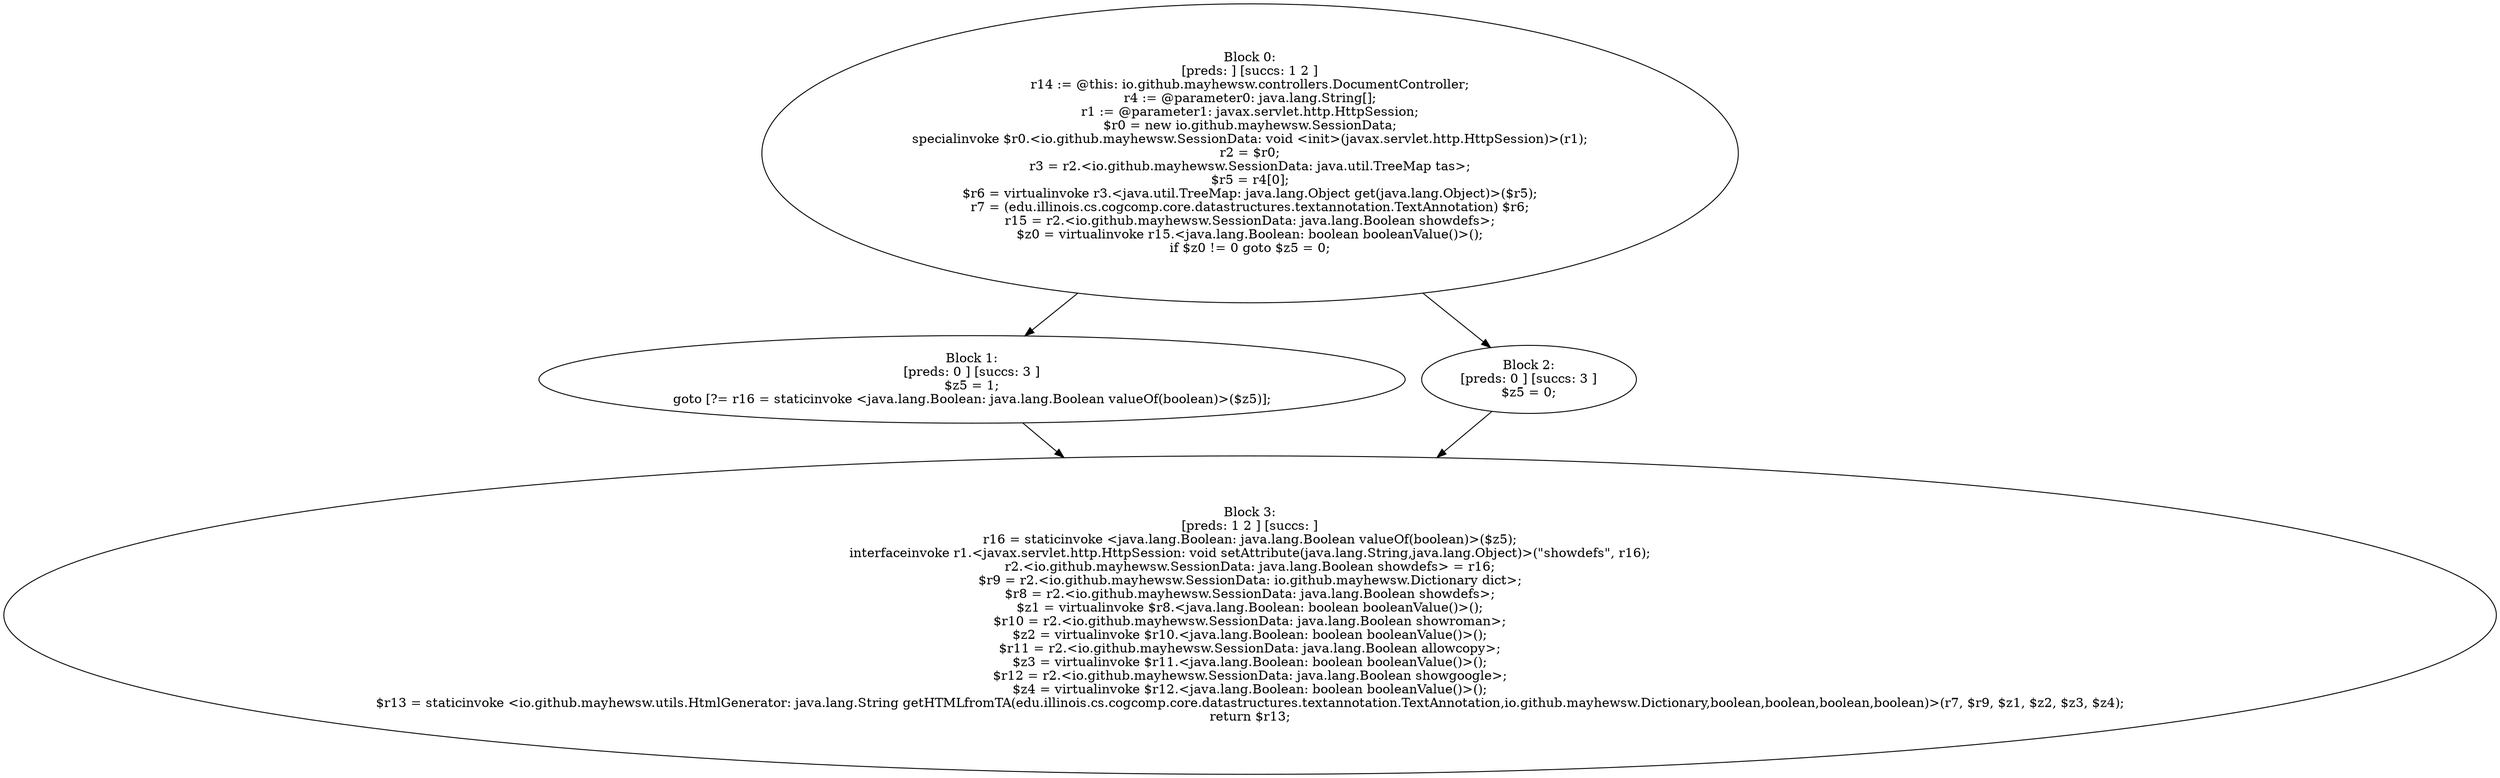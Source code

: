 digraph "unitGraph" {
    "Block 0:
[preds: ] [succs: 1 2 ]
r14 := @this: io.github.mayhewsw.controllers.DocumentController;
r4 := @parameter0: java.lang.String[];
r1 := @parameter1: javax.servlet.http.HttpSession;
$r0 = new io.github.mayhewsw.SessionData;
specialinvoke $r0.<io.github.mayhewsw.SessionData: void <init>(javax.servlet.http.HttpSession)>(r1);
r2 = $r0;
r3 = r2.<io.github.mayhewsw.SessionData: java.util.TreeMap tas>;
$r5 = r4[0];
$r6 = virtualinvoke r3.<java.util.TreeMap: java.lang.Object get(java.lang.Object)>($r5);
r7 = (edu.illinois.cs.cogcomp.core.datastructures.textannotation.TextAnnotation) $r6;
r15 = r2.<io.github.mayhewsw.SessionData: java.lang.Boolean showdefs>;
$z0 = virtualinvoke r15.<java.lang.Boolean: boolean booleanValue()>();
if $z0 != 0 goto $z5 = 0;
"
    "Block 1:
[preds: 0 ] [succs: 3 ]
$z5 = 1;
goto [?= r16 = staticinvoke <java.lang.Boolean: java.lang.Boolean valueOf(boolean)>($z5)];
"
    "Block 2:
[preds: 0 ] [succs: 3 ]
$z5 = 0;
"
    "Block 3:
[preds: 1 2 ] [succs: ]
r16 = staticinvoke <java.lang.Boolean: java.lang.Boolean valueOf(boolean)>($z5);
interfaceinvoke r1.<javax.servlet.http.HttpSession: void setAttribute(java.lang.String,java.lang.Object)>(\"showdefs\", r16);
r2.<io.github.mayhewsw.SessionData: java.lang.Boolean showdefs> = r16;
$r9 = r2.<io.github.mayhewsw.SessionData: io.github.mayhewsw.Dictionary dict>;
$r8 = r2.<io.github.mayhewsw.SessionData: java.lang.Boolean showdefs>;
$z1 = virtualinvoke $r8.<java.lang.Boolean: boolean booleanValue()>();
$r10 = r2.<io.github.mayhewsw.SessionData: java.lang.Boolean showroman>;
$z2 = virtualinvoke $r10.<java.lang.Boolean: boolean booleanValue()>();
$r11 = r2.<io.github.mayhewsw.SessionData: java.lang.Boolean allowcopy>;
$z3 = virtualinvoke $r11.<java.lang.Boolean: boolean booleanValue()>();
$r12 = r2.<io.github.mayhewsw.SessionData: java.lang.Boolean showgoogle>;
$z4 = virtualinvoke $r12.<java.lang.Boolean: boolean booleanValue()>();
$r13 = staticinvoke <io.github.mayhewsw.utils.HtmlGenerator: java.lang.String getHTMLfromTA(edu.illinois.cs.cogcomp.core.datastructures.textannotation.TextAnnotation,io.github.mayhewsw.Dictionary,boolean,boolean,boolean,boolean)>(r7, $r9, $z1, $z2, $z3, $z4);
return $r13;
"
    "Block 0:
[preds: ] [succs: 1 2 ]
r14 := @this: io.github.mayhewsw.controllers.DocumentController;
r4 := @parameter0: java.lang.String[];
r1 := @parameter1: javax.servlet.http.HttpSession;
$r0 = new io.github.mayhewsw.SessionData;
specialinvoke $r0.<io.github.mayhewsw.SessionData: void <init>(javax.servlet.http.HttpSession)>(r1);
r2 = $r0;
r3 = r2.<io.github.mayhewsw.SessionData: java.util.TreeMap tas>;
$r5 = r4[0];
$r6 = virtualinvoke r3.<java.util.TreeMap: java.lang.Object get(java.lang.Object)>($r5);
r7 = (edu.illinois.cs.cogcomp.core.datastructures.textannotation.TextAnnotation) $r6;
r15 = r2.<io.github.mayhewsw.SessionData: java.lang.Boolean showdefs>;
$z0 = virtualinvoke r15.<java.lang.Boolean: boolean booleanValue()>();
if $z0 != 0 goto $z5 = 0;
"->"Block 1:
[preds: 0 ] [succs: 3 ]
$z5 = 1;
goto [?= r16 = staticinvoke <java.lang.Boolean: java.lang.Boolean valueOf(boolean)>($z5)];
";
    "Block 0:
[preds: ] [succs: 1 2 ]
r14 := @this: io.github.mayhewsw.controllers.DocumentController;
r4 := @parameter0: java.lang.String[];
r1 := @parameter1: javax.servlet.http.HttpSession;
$r0 = new io.github.mayhewsw.SessionData;
specialinvoke $r0.<io.github.mayhewsw.SessionData: void <init>(javax.servlet.http.HttpSession)>(r1);
r2 = $r0;
r3 = r2.<io.github.mayhewsw.SessionData: java.util.TreeMap tas>;
$r5 = r4[0];
$r6 = virtualinvoke r3.<java.util.TreeMap: java.lang.Object get(java.lang.Object)>($r5);
r7 = (edu.illinois.cs.cogcomp.core.datastructures.textannotation.TextAnnotation) $r6;
r15 = r2.<io.github.mayhewsw.SessionData: java.lang.Boolean showdefs>;
$z0 = virtualinvoke r15.<java.lang.Boolean: boolean booleanValue()>();
if $z0 != 0 goto $z5 = 0;
"->"Block 2:
[preds: 0 ] [succs: 3 ]
$z5 = 0;
";
    "Block 1:
[preds: 0 ] [succs: 3 ]
$z5 = 1;
goto [?= r16 = staticinvoke <java.lang.Boolean: java.lang.Boolean valueOf(boolean)>($z5)];
"->"Block 3:
[preds: 1 2 ] [succs: ]
r16 = staticinvoke <java.lang.Boolean: java.lang.Boolean valueOf(boolean)>($z5);
interfaceinvoke r1.<javax.servlet.http.HttpSession: void setAttribute(java.lang.String,java.lang.Object)>(\"showdefs\", r16);
r2.<io.github.mayhewsw.SessionData: java.lang.Boolean showdefs> = r16;
$r9 = r2.<io.github.mayhewsw.SessionData: io.github.mayhewsw.Dictionary dict>;
$r8 = r2.<io.github.mayhewsw.SessionData: java.lang.Boolean showdefs>;
$z1 = virtualinvoke $r8.<java.lang.Boolean: boolean booleanValue()>();
$r10 = r2.<io.github.mayhewsw.SessionData: java.lang.Boolean showroman>;
$z2 = virtualinvoke $r10.<java.lang.Boolean: boolean booleanValue()>();
$r11 = r2.<io.github.mayhewsw.SessionData: java.lang.Boolean allowcopy>;
$z3 = virtualinvoke $r11.<java.lang.Boolean: boolean booleanValue()>();
$r12 = r2.<io.github.mayhewsw.SessionData: java.lang.Boolean showgoogle>;
$z4 = virtualinvoke $r12.<java.lang.Boolean: boolean booleanValue()>();
$r13 = staticinvoke <io.github.mayhewsw.utils.HtmlGenerator: java.lang.String getHTMLfromTA(edu.illinois.cs.cogcomp.core.datastructures.textannotation.TextAnnotation,io.github.mayhewsw.Dictionary,boolean,boolean,boolean,boolean)>(r7, $r9, $z1, $z2, $z3, $z4);
return $r13;
";
    "Block 2:
[preds: 0 ] [succs: 3 ]
$z5 = 0;
"->"Block 3:
[preds: 1 2 ] [succs: ]
r16 = staticinvoke <java.lang.Boolean: java.lang.Boolean valueOf(boolean)>($z5);
interfaceinvoke r1.<javax.servlet.http.HttpSession: void setAttribute(java.lang.String,java.lang.Object)>(\"showdefs\", r16);
r2.<io.github.mayhewsw.SessionData: java.lang.Boolean showdefs> = r16;
$r9 = r2.<io.github.mayhewsw.SessionData: io.github.mayhewsw.Dictionary dict>;
$r8 = r2.<io.github.mayhewsw.SessionData: java.lang.Boolean showdefs>;
$z1 = virtualinvoke $r8.<java.lang.Boolean: boolean booleanValue()>();
$r10 = r2.<io.github.mayhewsw.SessionData: java.lang.Boolean showroman>;
$z2 = virtualinvoke $r10.<java.lang.Boolean: boolean booleanValue()>();
$r11 = r2.<io.github.mayhewsw.SessionData: java.lang.Boolean allowcopy>;
$z3 = virtualinvoke $r11.<java.lang.Boolean: boolean booleanValue()>();
$r12 = r2.<io.github.mayhewsw.SessionData: java.lang.Boolean showgoogle>;
$z4 = virtualinvoke $r12.<java.lang.Boolean: boolean booleanValue()>();
$r13 = staticinvoke <io.github.mayhewsw.utils.HtmlGenerator: java.lang.String getHTMLfromTA(edu.illinois.cs.cogcomp.core.datastructures.textannotation.TextAnnotation,io.github.mayhewsw.Dictionary,boolean,boolean,boolean,boolean)>(r7, $r9, $z1, $z2, $z3, $z4);
return $r13;
";
}
